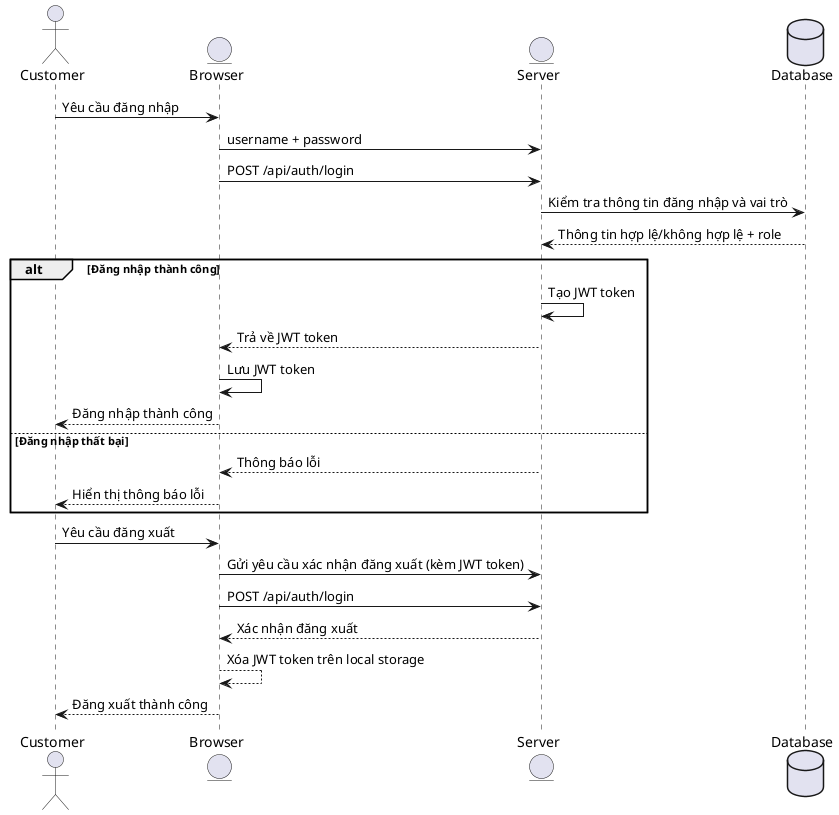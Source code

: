 @startuml

actor Customer
entity Browser
entity Server
database Database

' Customer: Đăng nhập
Customer -> Browser: Yêu cầu đăng nhập
Browser -> Server: username + password
Browser -> Server: POST /api/auth/login
Server -> Database: Kiểm tra thông tin đăng nhập và vai trò
Database --> Server: Thông tin hợp lệ/không hợp lệ + role
alt Đăng nhập thành công
    Server -> Server: Tạo JWT token
    Server --> Browser: Trả về JWT token
    Browser -> Browser: Lưu JWT token
    Browser --> Customer: Đăng nhập thành công
else Đăng nhập thất bại
    Server --> Browser: Thông báo lỗi
    Browser --> Customer: Hiển thị thông báo lỗi
end

' Customer: Đăng xuất
Customer -> Browser: Yêu cầu đăng xuất
Browser -> Server: Gửi yêu cầu xác nhận đăng xuất (kèm JWT token)
Browser -> Server: POST /api/auth/login
Server --> Browser: Xác nhận đăng xuất
Browser --> Browser: Xóa JWT token trên local storage
Browser --> Customer: Đăng xuất thành công

@enduml
